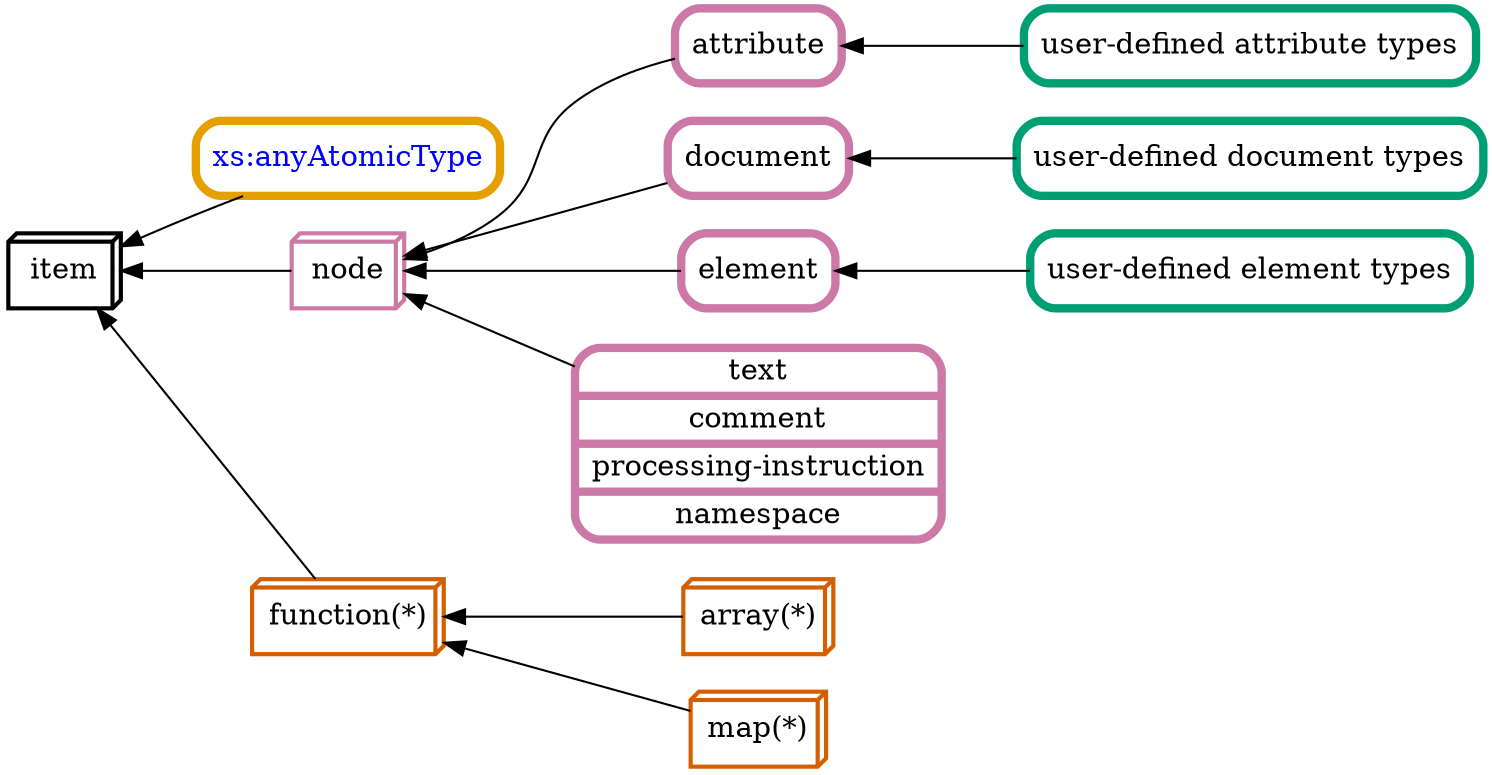 digraph {
  rankdir=LR;

  anyAtomicType [shape="box", style="rounded",
                 color="#e69f00", penwidth=4,
                 label="xs:anyAtomicType", fontcolor="#0000ff",
                 URL="#hier_anyAtomicType"]

  xitem [ shape="box3d", penwidth=2, label="item"]
  xnode [ shape="box3d", 
         color="#cc79a7", penwidth=2,
         label="node"]
  attribute [shape="box", style="rounded",
             color="#cc79a7", penwidth=4,
             label="attribute"]
  user_defined_attribute_types [shape="box", style="rounded",
                                color="#009e73", penwidth=4,
                                label="user-defined attribute types"]
  document [shape="box", style="rounded",
            color="#cc79a7", penwidth=4,
            label="document"]
  user_defined_document_types [shape="box", style="rounded",
                               color="#009e73", penwidth=4,
                               label="user-defined document types"]
  element [shape="box", style="rounded",
           color="#cc79a7", penwidth=4,
           label="element"]
  user_defined_element_types [shape="box", style="rounded",
                              color="#009e73", penwidth=4,
                              label="user-defined element types"]
  function [shape="box3d", style="rounded",
            color="#d55e00", penwidth=2,
            label="function(*)"]
  array [shape="box3d", style="rounded",
         color="#d55e00", penwidth=2,
         label="array(*)"]
  map [shape="box3d", style="rounded",
       color="#d55e00", penwidth=2,
       label="map(*)"]

  leafNodes [shape="record", style="rounded",
             color="#cc79a7", penwidth=4,
             label="text|comment|processing-instruction|namespace"]

  xitem -> { anyAtomicType xnode function } [ dir=back ]
  xnode -> { attribute document element leafNodes } [ dir=back ]
  attribute -> user_defined_attribute_types [ dir=back ]
  document -> user_defined_document_types [ dir=back ]
  element -> user_defined_element_types [ dir=back ]
  function -> { array map } [ dir=back ]
}
